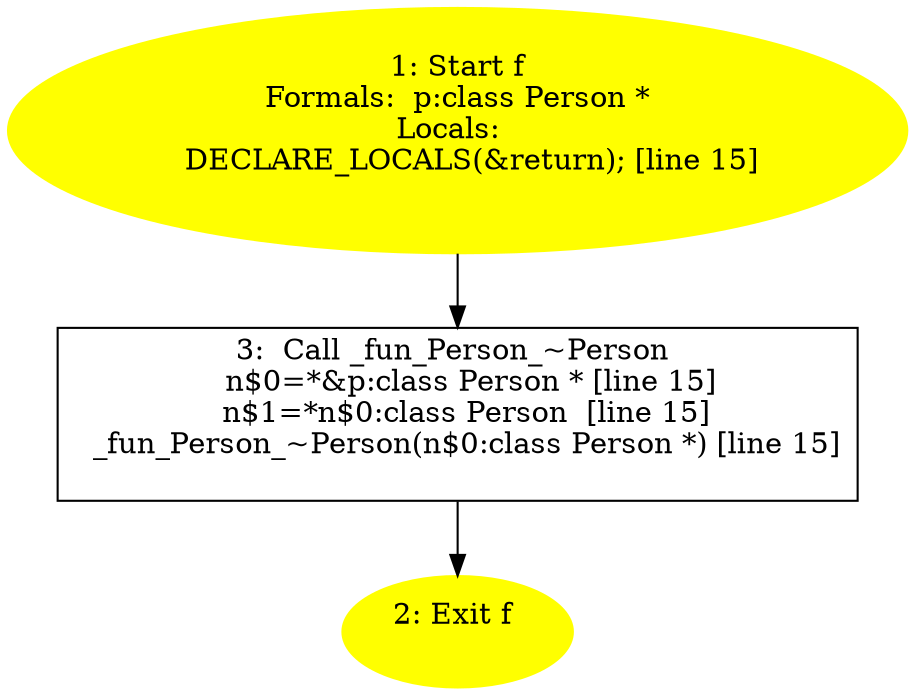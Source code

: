 /* @generated */
digraph iCFG {
3 [label="3:  Call _fun_Person_~Person \n   n$0=*&p:class Person * [line 15]\n  n$1=*n$0:class Person  [line 15]\n  _fun_Person_~Person(n$0:class Person *) [line 15]\n " shape="box"]
	

	 3 -> 2 ;
2 [label="2: Exit f \n  " color=yellow style=filled]
	

1 [label="1: Start f\nFormals:  p:class Person *\nLocals:  \n   DECLARE_LOCALS(&return); [line 15]\n " color=yellow style=filled]
	

	 1 -> 3 ;
}
